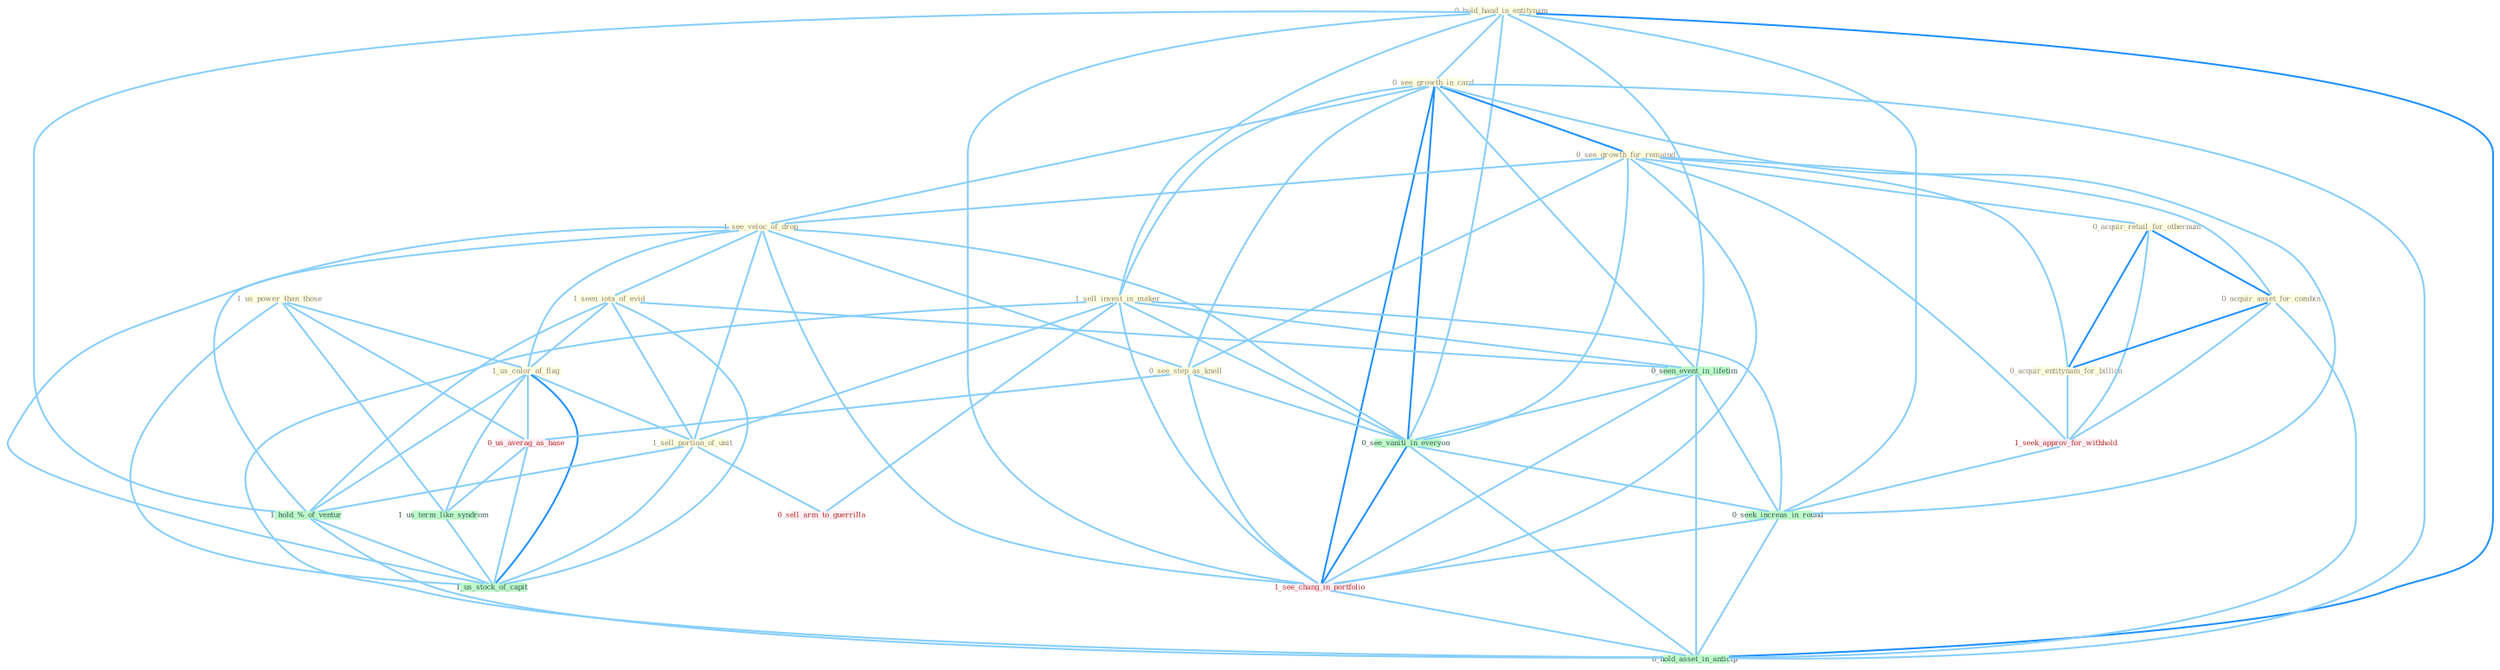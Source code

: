 Graph G{ 
    node
    [shape=polygon,style=filled,width=.5,height=.06,color="#BDFCC9",fixedsize=true,fontsize=4,
    fontcolor="#2f4f4f"];
    {node
    [color="#ffffe0", fontcolor="#8b7d6b"] "0_hold_hand_in_entitynam " "0_see_growth_in_card " "0_see_growth_for_remaind " "1_sell_invest_in_maker " "0_acquir_retail_for_othernum " "1_see_veloc_of_drop " "1_seen_iota_of_evid " "1_us_power_than_those " "0_acquir_asset_for_combin " "1_us_color_of_flag " "0_acquir_entitynam_for_billion " "0_see_step_as_knell " "1_sell_portion_of_unit "}
{node [color="#fff0f5", fontcolor="#b22222"] "0_us_averag_as_base " "1_seek_approv_for_withhold " "0_sell_arm_to_guerrilla " "1_see_chang_in_portfolio "}
edge [color="#B0E2FF"];

	"0_hold_hand_in_entitynam " -- "0_see_growth_in_card " [w="1", color="#87cefa" ];
	"0_hold_hand_in_entitynam " -- "1_sell_invest_in_maker " [w="1", color="#87cefa" ];
	"0_hold_hand_in_entitynam " -- "0_seen_event_in_lifetim " [w="1", color="#87cefa" ];
	"0_hold_hand_in_entitynam " -- "1_hold_%_of_ventur " [w="1", color="#87cefa" ];
	"0_hold_hand_in_entitynam " -- "0_see_vaniti_in_everyon " [w="1", color="#87cefa" ];
	"0_hold_hand_in_entitynam " -- "0_seek_increas_in_round " [w="1", color="#87cefa" ];
	"0_hold_hand_in_entitynam " -- "1_see_chang_in_portfolio " [w="1", color="#87cefa" ];
	"0_hold_hand_in_entitynam " -- "0_hold_asset_in_anticip " [w="2", color="#1e90ff" , len=0.8];
	"0_see_growth_in_card " -- "0_see_growth_for_remaind " [w="2", color="#1e90ff" , len=0.8];
	"0_see_growth_in_card " -- "1_sell_invest_in_maker " [w="1", color="#87cefa" ];
	"0_see_growth_in_card " -- "1_see_veloc_of_drop " [w="1", color="#87cefa" ];
	"0_see_growth_in_card " -- "0_see_step_as_knell " [w="1", color="#87cefa" ];
	"0_see_growth_in_card " -- "0_seen_event_in_lifetim " [w="1", color="#87cefa" ];
	"0_see_growth_in_card " -- "0_see_vaniti_in_everyon " [w="2", color="#1e90ff" , len=0.8];
	"0_see_growth_in_card " -- "0_seek_increas_in_round " [w="1", color="#87cefa" ];
	"0_see_growth_in_card " -- "1_see_chang_in_portfolio " [w="2", color="#1e90ff" , len=0.8];
	"0_see_growth_in_card " -- "0_hold_asset_in_anticip " [w="1", color="#87cefa" ];
	"0_see_growth_for_remaind " -- "0_acquir_retail_for_othernum " [w="1", color="#87cefa" ];
	"0_see_growth_for_remaind " -- "1_see_veloc_of_drop " [w="1", color="#87cefa" ];
	"0_see_growth_for_remaind " -- "0_acquir_asset_for_combin " [w="1", color="#87cefa" ];
	"0_see_growth_for_remaind " -- "0_acquir_entitynam_for_billion " [w="1", color="#87cefa" ];
	"0_see_growth_for_remaind " -- "0_see_step_as_knell " [w="1", color="#87cefa" ];
	"0_see_growth_for_remaind " -- "1_seek_approv_for_withhold " [w="1", color="#87cefa" ];
	"0_see_growth_for_remaind " -- "0_see_vaniti_in_everyon " [w="1", color="#87cefa" ];
	"0_see_growth_for_remaind " -- "1_see_chang_in_portfolio " [w="1", color="#87cefa" ];
	"1_sell_invest_in_maker " -- "1_sell_portion_of_unit " [w="1", color="#87cefa" ];
	"1_sell_invest_in_maker " -- "0_seen_event_in_lifetim " [w="1", color="#87cefa" ];
	"1_sell_invest_in_maker " -- "0_see_vaniti_in_everyon " [w="1", color="#87cefa" ];
	"1_sell_invest_in_maker " -- "0_sell_arm_to_guerrilla " [w="1", color="#87cefa" ];
	"1_sell_invest_in_maker " -- "0_seek_increas_in_round " [w="1", color="#87cefa" ];
	"1_sell_invest_in_maker " -- "1_see_chang_in_portfolio " [w="1", color="#87cefa" ];
	"1_sell_invest_in_maker " -- "0_hold_asset_in_anticip " [w="1", color="#87cefa" ];
	"0_acquir_retail_for_othernum " -- "0_acquir_asset_for_combin " [w="2", color="#1e90ff" , len=0.8];
	"0_acquir_retail_for_othernum " -- "0_acquir_entitynam_for_billion " [w="2", color="#1e90ff" , len=0.8];
	"0_acquir_retail_for_othernum " -- "1_seek_approv_for_withhold " [w="1", color="#87cefa" ];
	"1_see_veloc_of_drop " -- "1_seen_iota_of_evid " [w="1", color="#87cefa" ];
	"1_see_veloc_of_drop " -- "1_us_color_of_flag " [w="1", color="#87cefa" ];
	"1_see_veloc_of_drop " -- "0_see_step_as_knell " [w="1", color="#87cefa" ];
	"1_see_veloc_of_drop " -- "1_sell_portion_of_unit " [w="1", color="#87cefa" ];
	"1_see_veloc_of_drop " -- "1_hold_%_of_ventur " [w="1", color="#87cefa" ];
	"1_see_veloc_of_drop " -- "0_see_vaniti_in_everyon " [w="1", color="#87cefa" ];
	"1_see_veloc_of_drop " -- "1_us_stock_of_capit " [w="1", color="#87cefa" ];
	"1_see_veloc_of_drop " -- "1_see_chang_in_portfolio " [w="1", color="#87cefa" ];
	"1_seen_iota_of_evid " -- "1_us_color_of_flag " [w="1", color="#87cefa" ];
	"1_seen_iota_of_evid " -- "1_sell_portion_of_unit " [w="1", color="#87cefa" ];
	"1_seen_iota_of_evid " -- "0_seen_event_in_lifetim " [w="1", color="#87cefa" ];
	"1_seen_iota_of_evid " -- "1_hold_%_of_ventur " [w="1", color="#87cefa" ];
	"1_seen_iota_of_evid " -- "1_us_stock_of_capit " [w="1", color="#87cefa" ];
	"1_us_power_than_those " -- "1_us_color_of_flag " [w="1", color="#87cefa" ];
	"1_us_power_than_those " -- "0_us_averag_as_base " [w="1", color="#87cefa" ];
	"1_us_power_than_those " -- "1_us_term_like_syndrom " [w="1", color="#87cefa" ];
	"1_us_power_than_those " -- "1_us_stock_of_capit " [w="1", color="#87cefa" ];
	"0_acquir_asset_for_combin " -- "0_acquir_entitynam_for_billion " [w="2", color="#1e90ff" , len=0.8];
	"0_acquir_asset_for_combin " -- "1_seek_approv_for_withhold " [w="1", color="#87cefa" ];
	"0_acquir_asset_for_combin " -- "0_hold_asset_in_anticip " [w="1", color="#87cefa" ];
	"1_us_color_of_flag " -- "1_sell_portion_of_unit " [w="1", color="#87cefa" ];
	"1_us_color_of_flag " -- "0_us_averag_as_base " [w="1", color="#87cefa" ];
	"1_us_color_of_flag " -- "1_us_term_like_syndrom " [w="1", color="#87cefa" ];
	"1_us_color_of_flag " -- "1_hold_%_of_ventur " [w="1", color="#87cefa" ];
	"1_us_color_of_flag " -- "1_us_stock_of_capit " [w="2", color="#1e90ff" , len=0.8];
	"0_acquir_entitynam_for_billion " -- "1_seek_approv_for_withhold " [w="1", color="#87cefa" ];
	"0_see_step_as_knell " -- "0_us_averag_as_base " [w="1", color="#87cefa" ];
	"0_see_step_as_knell " -- "0_see_vaniti_in_everyon " [w="1", color="#87cefa" ];
	"0_see_step_as_knell " -- "1_see_chang_in_portfolio " [w="1", color="#87cefa" ];
	"1_sell_portion_of_unit " -- "1_hold_%_of_ventur " [w="1", color="#87cefa" ];
	"1_sell_portion_of_unit " -- "0_sell_arm_to_guerrilla " [w="1", color="#87cefa" ];
	"1_sell_portion_of_unit " -- "1_us_stock_of_capit " [w="1", color="#87cefa" ];
	"0_seen_event_in_lifetim " -- "0_see_vaniti_in_everyon " [w="1", color="#87cefa" ];
	"0_seen_event_in_lifetim " -- "0_seek_increas_in_round " [w="1", color="#87cefa" ];
	"0_seen_event_in_lifetim " -- "1_see_chang_in_portfolio " [w="1", color="#87cefa" ];
	"0_seen_event_in_lifetim " -- "0_hold_asset_in_anticip " [w="1", color="#87cefa" ];
	"0_us_averag_as_base " -- "1_us_term_like_syndrom " [w="1", color="#87cefa" ];
	"0_us_averag_as_base " -- "1_us_stock_of_capit " [w="1", color="#87cefa" ];
	"1_us_term_like_syndrom " -- "1_us_stock_of_capit " [w="1", color="#87cefa" ];
	"1_seek_approv_for_withhold " -- "0_seek_increas_in_round " [w="1", color="#87cefa" ];
	"1_hold_%_of_ventur " -- "1_us_stock_of_capit " [w="1", color="#87cefa" ];
	"1_hold_%_of_ventur " -- "0_hold_asset_in_anticip " [w="1", color="#87cefa" ];
	"0_see_vaniti_in_everyon " -- "0_seek_increas_in_round " [w="1", color="#87cefa" ];
	"0_see_vaniti_in_everyon " -- "1_see_chang_in_portfolio " [w="2", color="#1e90ff" , len=0.8];
	"0_see_vaniti_in_everyon " -- "0_hold_asset_in_anticip " [w="1", color="#87cefa" ];
	"0_seek_increas_in_round " -- "1_see_chang_in_portfolio " [w="1", color="#87cefa" ];
	"0_seek_increas_in_round " -- "0_hold_asset_in_anticip " [w="1", color="#87cefa" ];
	"1_see_chang_in_portfolio " -- "0_hold_asset_in_anticip " [w="1", color="#87cefa" ];
}